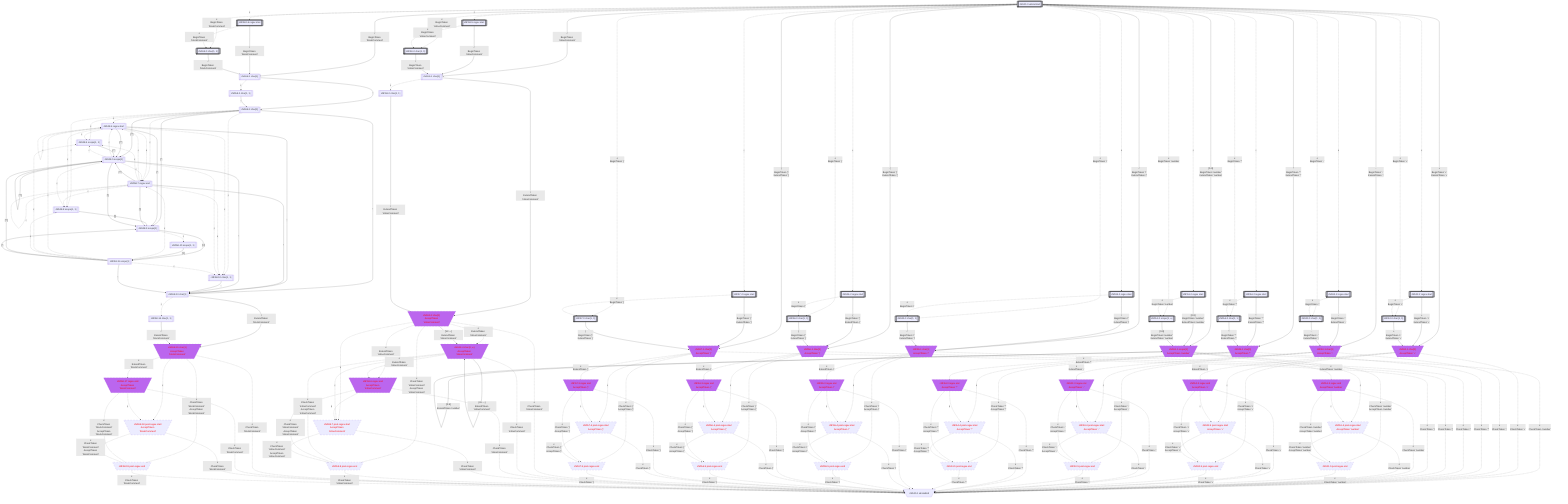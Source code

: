 flowchart
classDef c0001 color:#FF0000;
classDef c0010 stroke-dasharray: 10 10;
classDef c0011 stroke-dasharray: 10 10,color:#FF0000;
classDef c0100 fill:#BB66EE;
classDef c0101 fill:#BB66EE,color:#FF0000;
classDef c0110 fill:#BB66EE,stroke-dasharray: 10 10;
classDef c0111 fill:#BB66EE,stroke-dasharray: 10 10,color:#FF0000;
classDef c1000 stroke:#333,stroke-width:4px;
classDef c1001 stroke:#333,stroke-width:4px,color:#FF0000;
classDef c1010 stroke:#333,stroke-width:4px,stroke-dasharray: 10 10;
classDef c1011 stroke:#333,stroke-width:4px,stroke-dasharray: 10 10,color:#FF0000;
classDef c1100 stroke:#333,stroke-width:4px,fill:#BB66EE;
classDef c1101 stroke:#333,stroke-width:4px,fill:#BB66EE,color:#FF0000;
classDef c1110 stroke:#333,stroke-width:4px,fill:#BB66EE,stroke-dasharray: 10 10;
classDef c1111 stroke:#333,stroke-width:4px,fill:#BB66EE,stroke-dasharray: 10 10,color:#FF0000;
eNFA0_0_21704116[["εNFA0-0 wholeStart"]]
class eNFA0_0_21704116 c1000;
eNFA1_2_13202999[["εNFA1-2 regex start"]]
class eNFA1_2_13202999 c1000;
eNFA2_2_61119323[["εNFA2-2 regex start"]]
class eNFA2_2_61119323 c1000;
eNFA3_2_51718129[["εNFA3-2 regex start"]]
class eNFA3_2_51718129 c1000;
eNFA4_2_62809978[["εNFA4-2 regex start"]]
class eNFA4_2_62809978 c1000;
eNFA5_2_28418891[["εNFA5-2 regex start"]]
class eNFA5_2_28418891 c1000;
eNFA6_2_54443429[["εNFA6-2 regex start"]]
class eNFA6_2_54443429 c1000;
eNFA7_2_20228817[["εNFA7-2 regex start"]]
class eNFA7_2_20228817 c1000;
eNFA8_16_47841633[["εNFA8-16 regex start"]]
class eNFA8_16_47841633 c1000;
eNFA9_5_27921517[["εNFA9-5 regex start"]]
class eNFA9_5_27921517 c1000;
eNFA1_0_52983808[["εNFA1-0 scope{1, ∞}"]]
class eNFA1_0_52983808 c1000;
eNFA2_0_37302179[["εNFA2-0 char{1, 1}"]]
class eNFA2_0_37302179 c1000;
eNFA3_0_60679928[["εNFA3-0 char{1, 1}"]]
class eNFA3_0_60679928 c1000;
eNFA4_0_31226782[["εNFA4-0 char{1, 1}"]]
class eNFA4_0_31226782 c1000;
eNFA5_0_62669527[["εNFA5-0 char{1, 1}"]]
class eNFA5_0_62669527 c1000;
eNFA6_0_65870306[["εNFA6-0 char{1, 1}"]]
class eNFA6_0_65870306 c1000;
eNFA7_0_61105663[["εNFA7-0 char{1, 1}"]]
class eNFA7_0_61105663 c1000;
eNFA8_0_5903470[["εNFA8-0 char{1, 1}"]]
class eNFA8_0_5903470 c1000;
eNFA9_0_10852974[["εNFA9-0 char{1, 1}"]]
class eNFA9_0_10852974 c1000;
eNFA1_1_20800170[\"εNFA1-1 scope[1]
AcceptToken 'number'"/]
class eNFA1_1_20800170 c0111;
eNFA2_1_175293[\"εNFA2-1 char[1]
AcceptToken '+'"/]
class eNFA2_1_175293 c0111;
eNFA3_1_9248440[\"εNFA3-1 char[1]
AcceptToken '-'"/]
class eNFA3_1_9248440 c0111;
eNFA4_1_12605589[\"εNFA4-1 char[1]
AcceptToken '*'"/]
class eNFA4_1_12605589 c0111;
eNFA5_1_27154837[\"εNFA5-1 char[1]
AcceptToken '/'"/]
class eNFA5_1_27154837 c0111;
eNFA6_1_55961846[\"εNFA6-1 char[1]
AcceptToken '('"/]
class eNFA6_1_55961846 c0111;
eNFA7_1_13080057[\"εNFA7-1 char[1]
AcceptToken ')'"/]
class eNFA7_1_13080057 c0111;
eNFA8_1_6675738[["εNFA8-1 char[1]"]]
eNFA9_1_3863873[["εNFA9-1 char[1]"]]
eNFA1_3_7092232[\"εNFA1-3 regex end
AcceptToken 'number'"/]
class eNFA1_3_7092232 c0111;
eNFA1_4_33970848[\"εNFA1-4 post-regex start
AcceptToken 'number'"/]
class eNFA1_4_33970848 c0011;
eNFA1_5_29906272[\"εNFA1-5 post-regex end"/]
class eNFA1_5_29906272 c0011;
eNFA0_1_25692540[\"εNFA0-1 wholeEnd"/]
eNFA2_3_1577639[\"εNFA2-3 regex end
AcceptToken '+'"/]
class eNFA2_3_1577639 c0111;
eNFA2_4_14198754[\"εNFA2-4 post-regex start
AcceptToken '+'"/]
class eNFA2_4_14198754 c0011;
eNFA2_5_2854726[\"εNFA2-5 post-regex end"/]
class eNFA2_5_2854726 c0011;
eNFA3_3_16127101[\"εNFA3-3 regex end
AcceptToken '-'"/]
class eNFA3_3_16127101 c0111;
eNFA3_4_10926182[\"εNFA3-4 post-regex start
AcceptToken '-'"/]
class eNFA3_4_10926182 c0011;
eNFA3_5_720995[\"εNFA3-5 post-regex end"/]
class eNFA3_5_720995 c0011;
eNFA4_3_46341445[\"εNFA4-3 regex end
AcceptToken '*'"/]
class eNFA4_3_46341445 c0111;
eNFA4_4_14419821[\"εNFA4-4 post-regex start
AcceptToken '*'"/]
class eNFA4_4_14419821 c0011;
eNFA4_5_6488958[\"εNFA4-5 post-regex end"/]
class eNFA4_5_6488958 c0011;
eNFA5_3_43066942[\"εNFA5-3 regex end
AcceptToken '/'"/]
class eNFA5_3_43066942 c0111;
eNFA5_4_52058165[\"εNFA5-4 post-regex start
AcceptToken '/'"/]
class eNFA5_4_52058165 c0011;
eNFA5_5_58400626[\"εNFA5-5 post-regex end"/]
class eNFA5_5_58400626 c0011;
eNFA6_3_33894570[\"εNFA6-3 regex end
AcceptToken '('"/]
class eNFA6_3_33894570 c0111;
eNFA6_4_36615679[\"εNFA6-4 post-regex start
AcceptToken '('"/]
class eNFA6_4_36615679 c0011;
eNFA6_5_55843593[\"εNFA6-5 post-regex end"/]
class eNFA6_5_55843593 c0011;
eNFA7_3_50611656[\"εNFA7-3 regex end
AcceptToken ')'"/]
class eNFA7_3_50611656 c0111;
eNFA7_4_52851724[\"εNFA7-4 post-regex start
AcceptToken ')'"/]
class eNFA7_4_52851724 c0011;
eNFA7_5_32830290[\"εNFA7-5 post-regex end"/]
class eNFA7_5_32830290 c0011;
eNFA8_2_44538317[["εNFA8-2 char{1, 1}"]]
eNFA8_3_55636561[["εNFA8-3 char[1]"]]
eNFA9_2_34774863[["εNFA9-2 char{1, 1}"]]
eNFA9_3_64515557[\"εNFA9-3 char[1]
AcceptToken 'inlineComment'"/]
class eNFA9_3_64515557 c0111;
eNFA8_6_27037160[["εNFA8-6 regex start"]]
eNFA8_4_42526340[["εNFA8-4 scope{1, 1}"]]
eNFA8_8_42007851[["εNFA8-8 scope{1, 1}"]]
eNFA8_7_47192740[["εNFA8-7 regex end"]]
eNFA8_5_10267631[["εNFA8-5 scope[1]"]]
eNFA8_9_65300541[["εNFA8-9 scope[1]"]]
eNFA8_12_30967009[["εNFA8-12 char{1, 1}"]]
eNFA8_13_54852443[["εNFA8-13 char[1]"]]
eNFA9_4_22081476[\"εNFA9-4 char{0, ∞}
AcceptToken 'inlineComment'"/]
class eNFA9_4_22081476 c0111;
eNFA9_6_43769104[\"εNFA9-6 regex end
AcceptToken 'inlineComment'"/]
class eNFA9_6_43769104 c0111;
eNFA9_7_30567910[\"εNFA9-7 post-regex start
AcceptToken 'inlineComment'"/]
class eNFA9_7_30567910 c0011;
eNFA9_8_55740512[\"εNFA9-8 post-regex end"/]
class eNFA9_8_55740512 c0011;
eNFA8_10_50833958[["εNFA8-10 scope{1, 1}"]]
eNFA8_11_31902563[["εNFA8-11 scope[1]"]]
eNFA8_14_60081642[["εNFA8-14 char{1, 1}"]]
eNFA8_15_53131231[\"εNFA8-15 char[1]
AcceptToken 'blockComment'"/]
class eNFA8_15_53131231 c0111;
eNFA8_17_8419032[\"εNFA8-17 regex end
AcceptToken 'blockComment'"/]
class eNFA8_17_8419032 c0111;
eNFA8_18_8662426[\"εNFA8-18 post-regex start
AcceptToken 'blockComment'"/]
class eNFA8_18_8662426 c0011;
eNFA8_19_18687619[\"εNFA8-19 post-regex end"/]
class eNFA8_19_18687619 c0011;
eNFA0_0_21704116 -.->|"ε"|eNFA1_2_13202999
eNFA0_0_21704116 -.->|"ε"|eNFA2_2_61119323
eNFA0_0_21704116 -.->|"ε"|eNFA3_2_51718129
eNFA0_0_21704116 -.->|"ε"|eNFA4_2_62809978
eNFA0_0_21704116 -.->|"ε"|eNFA5_2_28418891
eNFA0_0_21704116 -.->|"ε"|eNFA6_2_54443429
eNFA0_0_21704116 -.->|"ε"|eNFA7_2_20228817
eNFA0_0_21704116 -.->|"ε"|eNFA8_16_47841633
eNFA0_0_21704116 -.->|"ε"|eNFA9_5_27921517
eNFA0_0_21704116 -.->|"ε
BeginToken 'number'"|eNFA1_0_52983808
eNFA0_0_21704116 -.->|"ε
BeginToken '+'"|eNFA2_0_37302179
eNFA0_0_21704116 -.->|"ε
BeginToken '-'"|eNFA3_0_60679928
eNFA0_0_21704116 -.->|"ε
BeginToken '*'"|eNFA4_0_31226782
eNFA0_0_21704116 -.->|"ε
BeginToken '/'"|eNFA5_0_62669527
eNFA0_0_21704116 -.->|"ε
BeginToken '('"|eNFA6_0_65870306
eNFA0_0_21704116 -.->|"ε
BeginToken ')'"|eNFA7_0_61105663
eNFA0_0_21704116 -.->|"ε
BeginToken 'blockComment'"|eNFA8_0_5903470
eNFA0_0_21704116 -.->|"ε
BeginToken 'inlineComment'"|eNFA9_0_10852974
eNFA0_0_21704116 -->|"[0-9]
BeginToken 'number'
ExtendToken 'number'"|eNFA1_1_20800170
eNFA0_0_21704116 -->|"+
BeginToken '+'
ExtendToken '+'"|eNFA2_1_175293
eNFA0_0_21704116 -->|"-
BeginToken '-'
ExtendToken '-'"|eNFA3_1_9248440
eNFA0_0_21704116 -->|"*
BeginToken '*'
ExtendToken '*'"|eNFA4_1_12605589
eNFA0_0_21704116 -->|"/
BeginToken '/'
ExtendToken '/'"|eNFA5_1_27154837
eNFA0_0_21704116 -->|"(
BeginToken '('
ExtendToken '('"|eNFA6_1_55961846
eNFA0_0_21704116 -->|")
BeginToken ')'
ExtendToken ')'"|eNFA7_1_13080057
eNFA0_0_21704116 -->|"/
BeginToken 'blockComment'"|eNFA8_1_6675738
eNFA0_0_21704116 -->|"/
BeginToken 'inlineComment'"|eNFA9_1_3863873
eNFA1_2_13202999 -.->|"ε
BeginToken 'number'"|eNFA1_0_52983808
eNFA1_2_13202999 -->|"[0-9]
BeginToken 'number'
ExtendToken 'number'"|eNFA1_1_20800170
eNFA2_2_61119323 -.->|"ε
BeginToken '+'"|eNFA2_0_37302179
eNFA2_2_61119323 -->|"+
BeginToken '+'
ExtendToken '+'"|eNFA2_1_175293
eNFA3_2_51718129 -.->|"ε
BeginToken '-'"|eNFA3_0_60679928
eNFA3_2_51718129 -->|"-
BeginToken '-'
ExtendToken '-'"|eNFA3_1_9248440
eNFA4_2_62809978 -.->|"ε
BeginToken '*'"|eNFA4_0_31226782
eNFA4_2_62809978 -->|"*
BeginToken '*'
ExtendToken '*'"|eNFA4_1_12605589
eNFA5_2_28418891 -.->|"ε
BeginToken '/'"|eNFA5_0_62669527
eNFA5_2_28418891 -->|"/
BeginToken '/'
ExtendToken '/'"|eNFA5_1_27154837
eNFA6_2_54443429 -.->|"ε
BeginToken '('"|eNFA6_0_65870306
eNFA6_2_54443429 -->|"(
BeginToken '('
ExtendToken '('"|eNFA6_1_55961846
eNFA7_2_20228817 -.->|"ε
BeginToken ')'"|eNFA7_0_61105663
eNFA7_2_20228817 -->|")
BeginToken ')'
ExtendToken ')'"|eNFA7_1_13080057
eNFA8_16_47841633 -.->|"ε
BeginToken 'blockComment'"|eNFA8_0_5903470
eNFA8_16_47841633 -->|"/
BeginToken 'blockComment'"|eNFA8_1_6675738
eNFA9_5_27921517 -.->|"ε
BeginToken 'inlineComment'"|eNFA9_0_10852974
eNFA9_5_27921517 -->|"/
BeginToken 'inlineComment'"|eNFA9_1_3863873
eNFA1_0_52983808 -->|"[0-9]
BeginToken 'number'
ExtendToken 'number'"|eNFA1_1_20800170
eNFA2_0_37302179 -->|"+
BeginToken '+'
ExtendToken '+'"|eNFA2_1_175293
eNFA3_0_60679928 -->|"-
BeginToken '-'
ExtendToken '-'"|eNFA3_1_9248440
eNFA4_0_31226782 -->|"*
BeginToken '*'
ExtendToken '*'"|eNFA4_1_12605589
eNFA5_0_62669527 -->|"/
BeginToken '/'
ExtendToken '/'"|eNFA5_1_27154837
eNFA6_0_65870306 -->|"(
BeginToken '('
ExtendToken '('"|eNFA6_1_55961846
eNFA7_0_61105663 -->|")
BeginToken ')'
ExtendToken ')'"|eNFA7_1_13080057
eNFA8_0_5903470 -->|"/
BeginToken 'blockComment'"|eNFA8_1_6675738
eNFA9_0_10852974 -->|"/
BeginToken 'inlineComment'"|eNFA9_1_3863873
eNFA1_1_20800170 -->|"[0-9]
ExtendToken 'number'"|eNFA1_1_20800170
eNFA1_1_20800170 -.->|"ε
ExtendToken 'number'"|eNFA1_3_7092232
eNFA1_1_20800170 -.->|"ε"|eNFA1_4_33970848
eNFA1_1_20800170 -.->|"ε
CheckToken 'number'
AcceptToken 'number'"|eNFA1_5_29906272
eNFA1_1_20800170 -.->|"ε
CheckToken 'number'"|eNFA0_1_25692540
eNFA2_1_175293 -.->|"ε
ExtendToken '+'"|eNFA2_3_1577639
eNFA2_1_175293 -.->|"ε"|eNFA2_4_14198754
eNFA2_1_175293 -.->|"ε
CheckToken '+'
AcceptToken '+'"|eNFA2_5_2854726
eNFA2_1_175293 -.->|"ε
CheckToken '+'"|eNFA0_1_25692540
eNFA3_1_9248440 -.->|"ε
ExtendToken '-'"|eNFA3_3_16127101
eNFA3_1_9248440 -.->|"ε"|eNFA3_4_10926182
eNFA3_1_9248440 -.->|"ε
CheckToken '-'
AcceptToken '-'"|eNFA3_5_720995
eNFA3_1_9248440 -.->|"ε
CheckToken '-'"|eNFA0_1_25692540
eNFA4_1_12605589 -.->|"ε
ExtendToken '*'"|eNFA4_3_46341445
eNFA4_1_12605589 -.->|"ε"|eNFA4_4_14419821
eNFA4_1_12605589 -.->|"ε
CheckToken '*'
AcceptToken '*'"|eNFA4_5_6488958
eNFA4_1_12605589 -.->|"ε
CheckToken '*'"|eNFA0_1_25692540
eNFA5_1_27154837 -.->|"ε
ExtendToken '/'"|eNFA5_3_43066942
eNFA5_1_27154837 -.->|"ε"|eNFA5_4_52058165
eNFA5_1_27154837 -.->|"ε
CheckToken '/'
AcceptToken '/'"|eNFA5_5_58400626
eNFA5_1_27154837 -.->|"ε
CheckToken '/'"|eNFA0_1_25692540
eNFA6_1_55961846 -.->|"ε
ExtendToken '('"|eNFA6_3_33894570
eNFA6_1_55961846 -.->|"ε"|eNFA6_4_36615679
eNFA6_1_55961846 -.->|"ε
CheckToken '('
AcceptToken '('"|eNFA6_5_55843593
eNFA6_1_55961846 -.->|"ε
CheckToken '('"|eNFA0_1_25692540
eNFA7_1_13080057 -.->|"ε
ExtendToken ')'"|eNFA7_3_50611656
eNFA7_1_13080057 -.->|"ε"|eNFA7_4_52851724
eNFA7_1_13080057 -.->|"ε
CheckToken ')'
AcceptToken ')'"|eNFA7_5_32830290
eNFA7_1_13080057 -.->|"ε
CheckToken ')'"|eNFA0_1_25692540
eNFA8_1_6675738 -.->|"ε"|eNFA8_2_44538317
eNFA8_1_6675738 -->|"*"|eNFA8_3_55636561
eNFA9_1_3863873 -.->|"ε"|eNFA9_2_34774863
eNFA9_1_3863873 -->|"/
ExtendToken 'inlineComment'"|eNFA9_3_64515557
eNFA1_3_7092232 -.->|"ε"|eNFA1_4_33970848
eNFA1_3_7092232 -.->|"ε
CheckToken 'number'
AcceptToken 'number'"|eNFA1_5_29906272
eNFA1_3_7092232 -.->|"ε
CheckToken 'number'"|eNFA0_1_25692540
eNFA1_4_33970848 -.->|"ε
CheckToken 'number'
AcceptToken 'number'"|eNFA1_5_29906272
eNFA1_4_33970848 -.->|"ε
CheckToken 'number'"|eNFA0_1_25692540
eNFA1_5_29906272 -.->|"ε
CheckToken 'number'"|eNFA0_1_25692540
eNFA2_3_1577639 -.->|"ε"|eNFA2_4_14198754
eNFA2_3_1577639 -.->|"ε
CheckToken '+'
AcceptToken '+'"|eNFA2_5_2854726
eNFA2_3_1577639 -.->|"ε
CheckToken '+'"|eNFA0_1_25692540
eNFA2_4_14198754 -.->|"ε
CheckToken '+'
AcceptToken '+'"|eNFA2_5_2854726
eNFA2_4_14198754 -.->|"ε
CheckToken '+'"|eNFA0_1_25692540
eNFA2_5_2854726 -.->|"ε
CheckToken '+'"|eNFA0_1_25692540
eNFA3_3_16127101 -.->|"ε"|eNFA3_4_10926182
eNFA3_3_16127101 -.->|"ε
CheckToken '-'
AcceptToken '-'"|eNFA3_5_720995
eNFA3_3_16127101 -.->|"ε
CheckToken '-'"|eNFA0_1_25692540
eNFA3_4_10926182 -.->|"ε
CheckToken '-'
AcceptToken '-'"|eNFA3_5_720995
eNFA3_4_10926182 -.->|"ε
CheckToken '-'"|eNFA0_1_25692540
eNFA3_5_720995 -.->|"ε
CheckToken '-'"|eNFA0_1_25692540
eNFA4_3_46341445 -.->|"ε"|eNFA4_4_14419821
eNFA4_3_46341445 -.->|"ε
CheckToken '*'
AcceptToken '*'"|eNFA4_5_6488958
eNFA4_3_46341445 -.->|"ε
CheckToken '*'"|eNFA0_1_25692540
eNFA4_4_14419821 -.->|"ε
CheckToken '*'
AcceptToken '*'"|eNFA4_5_6488958
eNFA4_4_14419821 -.->|"ε
CheckToken '*'"|eNFA0_1_25692540
eNFA4_5_6488958 -.->|"ε
CheckToken '*'"|eNFA0_1_25692540
eNFA5_3_43066942 -.->|"ε"|eNFA5_4_52058165
eNFA5_3_43066942 -.->|"ε
CheckToken '/'
AcceptToken '/'"|eNFA5_5_58400626
eNFA5_3_43066942 -.->|"ε
CheckToken '/'"|eNFA0_1_25692540
eNFA5_4_52058165 -.->|"ε
CheckToken '/'
AcceptToken '/'"|eNFA5_5_58400626
eNFA5_4_52058165 -.->|"ε
CheckToken '/'"|eNFA0_1_25692540
eNFA5_5_58400626 -.->|"ε
CheckToken '/'"|eNFA0_1_25692540
eNFA6_3_33894570 -.->|"ε"|eNFA6_4_36615679
eNFA6_3_33894570 -.->|"ε
CheckToken '('
AcceptToken '('"|eNFA6_5_55843593
eNFA6_3_33894570 -.->|"ε
CheckToken '('"|eNFA0_1_25692540
eNFA6_4_36615679 -.->|"ε
CheckToken '('
AcceptToken '('"|eNFA6_5_55843593
eNFA6_4_36615679 -.->|"ε
CheckToken '('"|eNFA0_1_25692540
eNFA6_5_55843593 -.->|"ε
CheckToken '('"|eNFA0_1_25692540
eNFA7_3_50611656 -.->|"ε"|eNFA7_4_52851724
eNFA7_3_50611656 -.->|"ε
CheckToken ')'
AcceptToken ')'"|eNFA7_5_32830290
eNFA7_3_50611656 -.->|"ε
CheckToken ')'"|eNFA0_1_25692540
eNFA7_4_52851724 -.->|"ε
CheckToken ')'
AcceptToken ')'"|eNFA7_5_32830290
eNFA7_4_52851724 -.->|"ε
CheckToken ')'"|eNFA0_1_25692540
eNFA7_5_32830290 -.->|"ε
CheckToken ')'"|eNFA0_1_25692540
eNFA8_2_44538317 -->|"*"|eNFA8_3_55636561
eNFA8_3_55636561 -.->|"ε"|eNFA8_6_27037160
eNFA8_3_55636561 -.->|"ε"|eNFA8_4_42526340
eNFA8_3_55636561 -.->|"ε"|eNFA8_8_42007851
eNFA8_3_55636561 -.->|"ε"|eNFA8_7_47192740
eNFA8_3_55636561 -->|"[^*]"|eNFA8_5_10267631
eNFA8_3_55636561 -->|"[*]"|eNFA8_9_65300541
eNFA8_3_55636561 -.->|"ε"|eNFA8_12_30967009
eNFA8_3_55636561 -->|"*"|eNFA8_13_54852443
eNFA9_2_34774863 -->|"/
ExtendToken 'inlineComment'"|eNFA9_3_64515557
eNFA9_3_64515557 -.->|"ε
ExtendToken 'inlineComment'"|eNFA9_4_22081476
eNFA9_3_64515557 -->|"[#92;t#92;r#32;-~]
ExtendToken 'inlineComment'"|eNFA9_4_22081476
eNFA9_3_64515557 -.->|"ε
ExtendToken 'inlineComment'"|eNFA9_6_43769104
eNFA9_3_64515557 -.->|"ε"|eNFA9_7_30567910
eNFA9_3_64515557 -.->|"ε
CheckToken 'inlineComment'
AcceptToken 'inlineComment'"|eNFA9_8_55740512
eNFA9_3_64515557 -.->|"ε
CheckToken 'inlineComment'"|eNFA0_1_25692540
eNFA8_6_27037160 -.->|"ε"|eNFA8_4_42526340
eNFA8_6_27037160 -.->|"ε"|eNFA8_8_42007851
eNFA8_6_27037160 -.->|"ε"|eNFA8_7_47192740
eNFA8_6_27037160 -->|"[^*]"|eNFA8_5_10267631
eNFA8_6_27037160 -->|"[*]"|eNFA8_9_65300541
eNFA8_6_27037160 -.->|"ε"|eNFA8_6_27037160
eNFA8_6_27037160 -.->|"ε"|eNFA8_12_30967009
eNFA8_6_27037160 -->|"*"|eNFA8_13_54852443
eNFA8_4_42526340 -->|"[^*]"|eNFA8_5_10267631
eNFA8_8_42007851 -->|"[*]"|eNFA8_9_65300541
eNFA8_7_47192740 -.->|"ε"|eNFA8_6_27037160
eNFA8_7_47192740 -.->|"ε"|eNFA8_12_30967009
eNFA8_7_47192740 -.->|"ε"|eNFA8_4_42526340
eNFA8_7_47192740 -.->|"ε"|eNFA8_8_42007851
eNFA8_7_47192740 -.->|"ε"|eNFA8_7_47192740
eNFA8_7_47192740 -->|"[^*]"|eNFA8_5_10267631
eNFA8_7_47192740 -->|"[*]"|eNFA8_9_65300541
eNFA8_7_47192740 -->|"*"|eNFA8_13_54852443
eNFA8_5_10267631 -.->|"ε"|eNFA8_7_47192740
eNFA8_5_10267631 -.->|"ε"|eNFA8_6_27037160
eNFA8_5_10267631 -.->|"ε"|eNFA8_12_30967009
eNFA8_5_10267631 -.->|"ε"|eNFA8_4_42526340
eNFA8_5_10267631 -.->|"ε"|eNFA8_8_42007851
eNFA8_5_10267631 -->|"[^*]"|eNFA8_5_10267631
eNFA8_5_10267631 -->|"[*]"|eNFA8_9_65300541
eNFA8_5_10267631 -->|"*"|eNFA8_13_54852443
eNFA8_9_65300541 -.->|"ε"|eNFA8_10_50833958
eNFA8_9_65300541 -->|"[^/]"|eNFA8_11_31902563
eNFA8_12_30967009 -->|"*"|eNFA8_13_54852443
eNFA8_13_54852443 -.->|"ε"|eNFA8_14_60081642
eNFA8_13_54852443 -->|"/
ExtendToken 'blockComment'"|eNFA8_15_53131231
eNFA9_4_22081476 -->|"[#92;t#92;r#32;-~]
ExtendToken 'inlineComment'"|eNFA9_4_22081476
eNFA9_4_22081476 -.->|"ε
ExtendToken 'inlineComment'"|eNFA9_6_43769104
eNFA9_4_22081476 -.->|"ε"|eNFA9_7_30567910
eNFA9_4_22081476 -.->|"ε
CheckToken 'inlineComment'
AcceptToken 'inlineComment'"|eNFA9_8_55740512
eNFA9_4_22081476 -.->|"ε
CheckToken 'inlineComment'"|eNFA0_1_25692540
eNFA9_6_43769104 -.->|"ε"|eNFA9_7_30567910
eNFA9_6_43769104 -.->|"ε
CheckToken 'inlineComment'
AcceptToken 'inlineComment'"|eNFA9_8_55740512
eNFA9_6_43769104 -.->|"ε
CheckToken 'inlineComment'"|eNFA0_1_25692540
eNFA9_7_30567910 -.->|"ε
CheckToken 'inlineComment'
AcceptToken 'inlineComment'"|eNFA9_8_55740512
eNFA9_7_30567910 -.->|"ε
CheckToken 'inlineComment'"|eNFA0_1_25692540
eNFA9_8_55740512 -.->|"ε
CheckToken 'inlineComment'"|eNFA0_1_25692540
eNFA8_10_50833958 -->|"[^/]"|eNFA8_11_31902563
eNFA8_11_31902563 -.->|"ε"|eNFA8_7_47192740
eNFA8_11_31902563 -.->|"ε"|eNFA8_6_27037160
eNFA8_11_31902563 -.->|"ε"|eNFA8_12_30967009
eNFA8_11_31902563 -.->|"ε"|eNFA8_4_42526340
eNFA8_11_31902563 -.->|"ε"|eNFA8_8_42007851
eNFA8_11_31902563 -->|"[^*]"|eNFA8_5_10267631
eNFA8_11_31902563 -->|"[*]"|eNFA8_9_65300541
eNFA8_11_31902563 -->|"*"|eNFA8_13_54852443
eNFA8_14_60081642 -->|"/
ExtendToken 'blockComment'"|eNFA8_15_53131231
eNFA8_15_53131231 -.->|"ε
ExtendToken 'blockComment'"|eNFA8_17_8419032
eNFA8_15_53131231 -.->|"ε"|eNFA8_18_8662426
eNFA8_15_53131231 -.->|"ε
CheckToken 'blockComment'
AcceptToken 'blockComment'"|eNFA8_19_18687619
eNFA8_15_53131231 -.->|"ε
CheckToken 'blockComment'"|eNFA0_1_25692540
eNFA8_17_8419032 -.->|"ε"|eNFA8_18_8662426
eNFA8_17_8419032 -.->|"ε
CheckToken 'blockComment'
AcceptToken 'blockComment'"|eNFA8_19_18687619
eNFA8_17_8419032 -.->|"ε
CheckToken 'blockComment'"|eNFA0_1_25692540
eNFA8_18_8662426 -.->|"ε
CheckToken 'blockComment'
AcceptToken 'blockComment'"|eNFA8_19_18687619
eNFA8_18_8662426 -.->|"ε
CheckToken 'blockComment'"|eNFA0_1_25692540
eNFA8_19_18687619 -.->|"ε
CheckToken 'blockComment'"|eNFA0_1_25692540